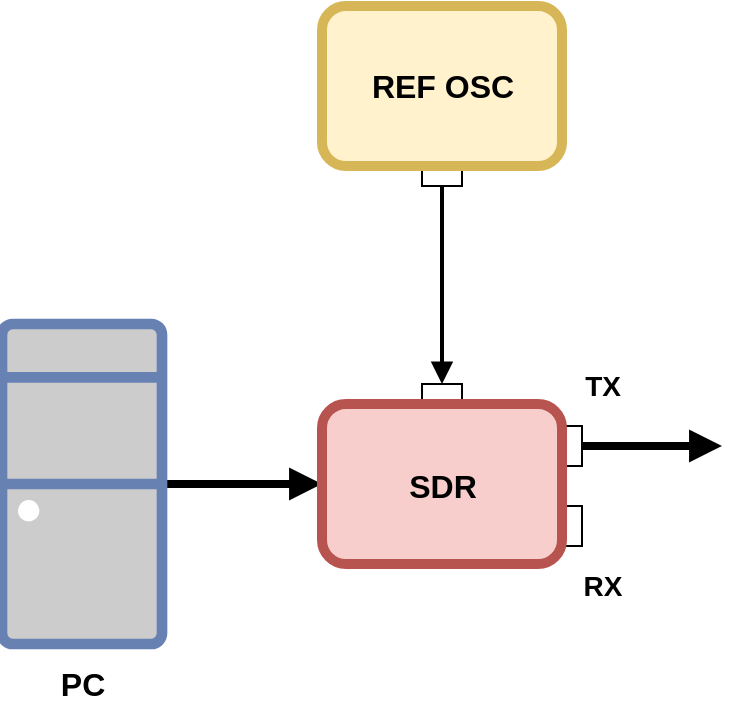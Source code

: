 <mxfile version="14.1.8" type="device" pages="6"><diagram id="qg06IvhT3tEKHE01WLcO" name="tx1_rx0_ext"><mxGraphModel dx="593" dy="354" grid="1" gridSize="10" guides="1" tooltips="1" connect="1" arrows="1" fold="1" page="1" pageScale="1" pageWidth="1169" pageHeight="827" math="0" shadow="0"><root><mxCell id="0"/><mxCell id="1" parent="0"/><mxCell id="dJn5wmmWebQkvDCZmLXJ-11" style="edgeStyle=orthogonalEdgeStyle;rounded=0;orthogonalLoop=1;jettySize=auto;html=1;entryX=0;entryY=0.5;entryDx=0;entryDy=0;strokeWidth=4;endArrow=block;endFill=1;" edge="1" parent="1" source="dJn5wmmWebQkvDCZmLXJ-3" target="dJn5wmmWebQkvDCZmLXJ-7"><mxGeometry relative="1" as="geometry"/></mxCell><mxCell id="dJn5wmmWebQkvDCZmLXJ-27" style="edgeStyle=orthogonalEdgeStyle;rounded=0;orthogonalLoop=1;jettySize=auto;html=1;entryX=0;entryY=0.5;entryDx=0;entryDy=0;endArrow=block;endFill=1;strokeWidth=2;" edge="1" parent="1" source="dJn5wmmWebQkvDCZmLXJ-26" target="dJn5wmmWebQkvDCZmLXJ-17"><mxGeometry relative="1" as="geometry"/></mxCell><mxCell id="dJn5wmmWebQkvDCZmLXJ-26" value="" style="rounded=0;whiteSpace=wrap;html=1;strokeWidth=1;direction=south;" vertex="1" parent="1"><mxGeometry x="650" y="240" width="20" height="10" as="geometry"/></mxCell><mxCell id="dJn5wmmWebQkvDCZmLXJ-17" value="" style="rounded=0;whiteSpace=wrap;html=1;strokeWidth=1;direction=south;" vertex="1" parent="1"><mxGeometry x="650" y="349" width="20" height="10" as="geometry"/></mxCell><mxCell id="dJn5wmmWebQkvDCZmLXJ-14" value="" style="rounded=0;whiteSpace=wrap;html=1;strokeWidth=1;" vertex="1" parent="1"><mxGeometry x="720" y="410" width="10" height="20" as="geometry"/></mxCell><mxCell id="dJn5wmmWebQkvDCZmLXJ-23" style="edgeStyle=orthogonalEdgeStyle;rounded=0;orthogonalLoop=1;jettySize=auto;html=1;endArrow=block;endFill=1;strokeWidth=4;" edge="1" parent="1" source="dJn5wmmWebQkvDCZmLXJ-13"><mxGeometry relative="1" as="geometry"><mxPoint x="800" y="380" as="targetPoint"/></mxGeometry></mxCell><mxCell id="dJn5wmmWebQkvDCZmLXJ-13" value="" style="rounded=0;whiteSpace=wrap;html=1;strokeWidth=1;" vertex="1" parent="1"><mxGeometry x="720" y="370" width="10" height="20" as="geometry"/></mxCell><mxCell id="dJn5wmmWebQkvDCZmLXJ-3" value="" style="fontColor=#0066CC;verticalAlign=top;verticalLabelPosition=bottom;labelPosition=center;align=center;html=1;outlineConnect=0;fillColor=#CCCCCC;strokeColor=#6881B3;gradientColor=none;gradientDirection=north;strokeWidth=2;shape=mxgraph.networks.desktop_pc;" vertex="1" parent="1"><mxGeometry x="440" y="319" width="80" height="160" as="geometry"/></mxCell><mxCell id="dJn5wmmWebQkvDCZmLXJ-4" value="&lt;span style=&quot;font-size: 16px&quot;&gt;&lt;b&gt;PC&lt;/b&gt;&lt;/span&gt;" style="text;html=1;resizable=0;autosize=1;align=center;verticalAlign=middle;points=[];fillColor=none;strokeColor=none;rounded=0;" vertex="1" parent="1"><mxGeometry x="460" y="489" width="40" height="20" as="geometry"/></mxCell><mxCell id="dJn5wmmWebQkvDCZmLXJ-7" value="" style="rounded=1;whiteSpace=wrap;html=1;fillColor=#f8cecc;strokeColor=#b85450;strokeWidth=5;" vertex="1" parent="1"><mxGeometry x="600" y="359" width="120" height="80" as="geometry"/></mxCell><mxCell id="dJn5wmmWebQkvDCZmLXJ-9" value="&lt;span style=&quot;font-size: 16px&quot;&gt;&lt;b&gt;SDR&lt;/b&gt;&lt;/span&gt;" style="text;html=1;resizable=0;autosize=1;align=center;verticalAlign=middle;points=[];fillColor=none;strokeColor=none;rounded=0;" vertex="1" parent="1"><mxGeometry x="635" y="390" width="50" height="20" as="geometry"/></mxCell><mxCell id="dJn5wmmWebQkvDCZmLXJ-19" value="&lt;b&gt;&lt;font style=&quot;font-size: 14px&quot;&gt;TX&lt;/font&gt;&lt;/b&gt;" style="text;html=1;resizable=0;autosize=1;align=center;verticalAlign=middle;points=[];fillColor=none;strokeColor=none;rounded=0;" vertex="1" parent="1"><mxGeometry x="725" y="340" width="30" height="20" as="geometry"/></mxCell><mxCell id="dJn5wmmWebQkvDCZmLXJ-21" value="&lt;b&gt;&lt;font style=&quot;font-size: 14px&quot;&gt;RX&lt;/font&gt;&lt;/b&gt;" style="text;html=1;resizable=0;autosize=1;align=center;verticalAlign=middle;points=[];fillColor=none;strokeColor=none;rounded=0;" vertex="1" parent="1"><mxGeometry x="725" y="440" width="30" height="20" as="geometry"/></mxCell><mxCell id="dJn5wmmWebQkvDCZmLXJ-24" value="" style="rounded=1;whiteSpace=wrap;html=1;fillColor=#fff2cc;strokeColor=#d6b656;strokeWidth=5;" vertex="1" parent="1"><mxGeometry x="600" y="160" width="120" height="80" as="geometry"/></mxCell><mxCell id="dJn5wmmWebQkvDCZmLXJ-25" value="&lt;span style=&quot;font-size: 16px&quot;&gt;&lt;b&gt;REF OSC&lt;/b&gt;&lt;/span&gt;" style="text;html=1;resizable=0;autosize=1;align=center;verticalAlign=middle;points=[];fillColor=none;strokeColor=none;rounded=0;" vertex="1" parent="1"><mxGeometry x="615" y="190" width="90" height="20" as="geometry"/></mxCell></root></mxGraphModel></diagram><diagram name="tx0_rx1_ext" id="Wb_TUvT0EITK7nM4myL5"><mxGraphModel dx="593" dy="354" grid="1" gridSize="10" guides="1" tooltips="1" connect="1" arrows="1" fold="1" page="1" pageScale="1" pageWidth="1169" pageHeight="827" math="0" shadow="0"><root><mxCell id="Sccch3WMgn7pZ1sRQyXY-0"/><mxCell id="Sccch3WMgn7pZ1sRQyXY-1" parent="Sccch3WMgn7pZ1sRQyXY-0"/><mxCell id="Sccch3WMgn7pZ1sRQyXY-2" style="edgeStyle=orthogonalEdgeStyle;rounded=0;orthogonalLoop=1;jettySize=auto;html=1;entryX=0;entryY=0.5;entryDx=0;entryDy=0;endArrow=block;endFill=1;strokeWidth=2;" edge="1" parent="Sccch3WMgn7pZ1sRQyXY-1" source="Sccch3WMgn7pZ1sRQyXY-3" target="Sccch3WMgn7pZ1sRQyXY-4"><mxGeometry relative="1" as="geometry"/></mxCell><mxCell id="Sccch3WMgn7pZ1sRQyXY-3" value="" style="rounded=0;whiteSpace=wrap;html=1;strokeWidth=1;direction=south;" vertex="1" parent="Sccch3WMgn7pZ1sRQyXY-1"><mxGeometry x="650" y="240" width="20" height="10" as="geometry"/></mxCell><mxCell id="Sccch3WMgn7pZ1sRQyXY-4" value="" style="rounded=0;whiteSpace=wrap;html=1;strokeWidth=1;direction=south;" vertex="1" parent="Sccch3WMgn7pZ1sRQyXY-1"><mxGeometry x="650" y="349" width="20" height="10" as="geometry"/></mxCell><mxCell id="Sccch3WMgn7pZ1sRQyXY-5" value="" style="rounded=0;whiteSpace=wrap;html=1;strokeWidth=1;" vertex="1" parent="Sccch3WMgn7pZ1sRQyXY-1"><mxGeometry x="720" y="410" width="10" height="20" as="geometry"/></mxCell><mxCell id="Sccch3WMgn7pZ1sRQyXY-7" value="" style="rounded=0;whiteSpace=wrap;html=1;strokeWidth=1;" vertex="1" parent="Sccch3WMgn7pZ1sRQyXY-1"><mxGeometry x="720" y="370" width="10" height="20" as="geometry"/></mxCell><mxCell id="Sccch3WMgn7pZ1sRQyXY-8" style="edgeStyle=orthogonalEdgeStyle;rounded=0;orthogonalLoop=1;jettySize=auto;html=1;strokeWidth=4;endArrow=block;endFill=1;exitX=0;exitY=0.5;exitDx=0;exitDy=0;" edge="1" parent="Sccch3WMgn7pZ1sRQyXY-1" source="Sccch3WMgn7pZ1sRQyXY-11" target="Sccch3WMgn7pZ1sRQyXY-9"><mxGeometry relative="1" as="geometry"/></mxCell><mxCell id="Sccch3WMgn7pZ1sRQyXY-9" value="" style="fontColor=#0066CC;verticalAlign=top;verticalLabelPosition=bottom;labelPosition=center;align=center;html=1;outlineConnect=0;fillColor=#CCCCCC;strokeColor=#6881B3;gradientColor=none;gradientDirection=north;strokeWidth=2;shape=mxgraph.networks.desktop_pc;" vertex="1" parent="Sccch3WMgn7pZ1sRQyXY-1"><mxGeometry x="440" y="319" width="80" height="160" as="geometry"/></mxCell><mxCell id="Sccch3WMgn7pZ1sRQyXY-10" value="&lt;span style=&quot;font-size: 16px&quot;&gt;&lt;b&gt;PC&lt;/b&gt;&lt;/span&gt;" style="text;html=1;resizable=0;autosize=1;align=center;verticalAlign=middle;points=[];fillColor=none;strokeColor=none;rounded=0;" vertex="1" parent="Sccch3WMgn7pZ1sRQyXY-1"><mxGeometry x="460" y="489" width="40" height="20" as="geometry"/></mxCell><mxCell id="Sccch3WMgn7pZ1sRQyXY-11" value="" style="rounded=1;whiteSpace=wrap;html=1;fillColor=#d5e8d4;strokeColor=#82b366;strokeWidth=5;" vertex="1" parent="Sccch3WMgn7pZ1sRQyXY-1"><mxGeometry x="600" y="359" width="120" height="80" as="geometry"/></mxCell><mxCell id="Sccch3WMgn7pZ1sRQyXY-12" value="&lt;span style=&quot;font-size: 16px&quot;&gt;&lt;b&gt;SDR&lt;/b&gt;&lt;/span&gt;" style="text;html=1;resizable=0;autosize=1;align=center;verticalAlign=middle;points=[];fillColor=none;strokeColor=none;rounded=0;" vertex="1" parent="Sccch3WMgn7pZ1sRQyXY-1"><mxGeometry x="635" y="390" width="50" height="20" as="geometry"/></mxCell><mxCell id="Sccch3WMgn7pZ1sRQyXY-13" value="&lt;b&gt;&lt;font style=&quot;font-size: 14px&quot;&gt;TX&lt;/font&gt;&lt;/b&gt;" style="text;html=1;resizable=0;autosize=1;align=center;verticalAlign=middle;points=[];fillColor=none;strokeColor=none;rounded=0;" vertex="1" parent="Sccch3WMgn7pZ1sRQyXY-1"><mxGeometry x="725" y="340" width="30" height="20" as="geometry"/></mxCell><mxCell id="Sccch3WMgn7pZ1sRQyXY-14" value="&lt;b&gt;&lt;font style=&quot;font-size: 14px&quot;&gt;RX&lt;/font&gt;&lt;/b&gt;" style="text;html=1;resizable=0;autosize=1;align=center;verticalAlign=middle;points=[];fillColor=none;strokeColor=none;rounded=0;" vertex="1" parent="Sccch3WMgn7pZ1sRQyXY-1"><mxGeometry x="725" y="440" width="30" height="20" as="geometry"/></mxCell><mxCell id="Sccch3WMgn7pZ1sRQyXY-15" value="" style="rounded=1;whiteSpace=wrap;html=1;fillColor=#fff2cc;strokeColor=#d6b656;strokeWidth=5;" vertex="1" parent="Sccch3WMgn7pZ1sRQyXY-1"><mxGeometry x="600" y="160" width="120" height="80" as="geometry"/></mxCell><mxCell id="Sccch3WMgn7pZ1sRQyXY-16" value="&lt;span style=&quot;font-size: 16px&quot;&gt;&lt;b&gt;REF OSC&lt;/b&gt;&lt;/span&gt;" style="text;html=1;resizable=0;autosize=1;align=center;verticalAlign=middle;points=[];fillColor=none;strokeColor=none;rounded=0;" vertex="1" parent="Sccch3WMgn7pZ1sRQyXY-1"><mxGeometry x="615" y="190" width="90" height="20" as="geometry"/></mxCell><mxCell id="wUB5Njvq6mS3g7nE7z3_-0" style="edgeStyle=orthogonalEdgeStyle;rounded=0;orthogonalLoop=1;jettySize=auto;html=1;endArrow=block;endFill=1;strokeWidth=4;" edge="1" parent="Sccch3WMgn7pZ1sRQyXY-1"><mxGeometry relative="1" as="geometry"><mxPoint x="730" y="419.79" as="targetPoint"/><mxPoint x="800" y="419.79" as="sourcePoint"/></mxGeometry></mxCell></root></mxGraphModel></diagram><diagram name="tx1_rx1_ext" id="cdSAd-I7YYDPz6hRFsaK"><mxGraphModel dx="593" dy="354" grid="1" gridSize="10" guides="1" tooltips="1" connect="1" arrows="1" fold="1" page="1" pageScale="1" pageWidth="1169" pageHeight="827" math="0" shadow="0"><root><mxCell id="qR8fcMiUegdcZjPCLYOr-0"/><mxCell id="qR8fcMiUegdcZjPCLYOr-1" parent="qR8fcMiUegdcZjPCLYOr-0"/><mxCell id="qR8fcMiUegdcZjPCLYOr-2" style="edgeStyle=orthogonalEdgeStyle;rounded=0;orthogonalLoop=1;jettySize=auto;html=1;entryX=0;entryY=0.5;entryDx=0;entryDy=0;endArrow=block;endFill=1;strokeWidth=2;" edge="1" parent="qR8fcMiUegdcZjPCLYOr-1" source="qR8fcMiUegdcZjPCLYOr-3" target="qR8fcMiUegdcZjPCLYOr-4"><mxGeometry relative="1" as="geometry"/></mxCell><mxCell id="qR8fcMiUegdcZjPCLYOr-3" value="" style="rounded=0;whiteSpace=wrap;html=1;strokeWidth=1;direction=south;" vertex="1" parent="qR8fcMiUegdcZjPCLYOr-1"><mxGeometry x="650" y="240" width="20" height="10" as="geometry"/></mxCell><mxCell id="qR8fcMiUegdcZjPCLYOr-4" value="" style="rounded=0;whiteSpace=wrap;html=1;strokeWidth=1;direction=south;" vertex="1" parent="qR8fcMiUegdcZjPCLYOr-1"><mxGeometry x="650" y="349" width="20" height="10" as="geometry"/></mxCell><mxCell id="qR8fcMiUegdcZjPCLYOr-5" value="" style="rounded=0;whiteSpace=wrap;html=1;strokeWidth=1;" vertex="1" parent="qR8fcMiUegdcZjPCLYOr-1"><mxGeometry x="720" y="410" width="10" height="20" as="geometry"/></mxCell><mxCell id="qR8fcMiUegdcZjPCLYOr-6" value="" style="rounded=0;whiteSpace=wrap;html=1;strokeWidth=1;" vertex="1" parent="qR8fcMiUegdcZjPCLYOr-1"><mxGeometry x="720" y="370" width="10" height="20" as="geometry"/></mxCell><mxCell id="qR8fcMiUegdcZjPCLYOr-7" style="edgeStyle=orthogonalEdgeStyle;rounded=0;orthogonalLoop=1;jettySize=auto;html=1;strokeWidth=4;endArrow=block;endFill=1;exitX=0;exitY=0.5;exitDx=0;exitDy=0;startArrow=block;startFill=1;" edge="1" parent="qR8fcMiUegdcZjPCLYOr-1" source="qR8fcMiUegdcZjPCLYOr-10" target="qR8fcMiUegdcZjPCLYOr-8"><mxGeometry relative="1" as="geometry"/></mxCell><mxCell id="qR8fcMiUegdcZjPCLYOr-8" value="" style="fontColor=#0066CC;verticalAlign=top;verticalLabelPosition=bottom;labelPosition=center;align=center;html=1;outlineConnect=0;fillColor=#CCCCCC;strokeColor=#6881B3;gradientColor=none;gradientDirection=north;strokeWidth=2;shape=mxgraph.networks.desktop_pc;" vertex="1" parent="qR8fcMiUegdcZjPCLYOr-1"><mxGeometry x="440" y="319" width="80" height="160" as="geometry"/></mxCell><mxCell id="qR8fcMiUegdcZjPCLYOr-9" value="&lt;span style=&quot;font-size: 16px&quot;&gt;&lt;b&gt;PC&lt;/b&gt;&lt;/span&gt;" style="text;html=1;resizable=0;autosize=1;align=center;verticalAlign=middle;points=[];fillColor=none;strokeColor=none;rounded=0;" vertex="1" parent="qR8fcMiUegdcZjPCLYOr-1"><mxGeometry x="460" y="489" width="40" height="20" as="geometry"/></mxCell><mxCell id="qR8fcMiUegdcZjPCLYOr-10" value="" style="rounded=1;whiteSpace=wrap;html=1;fillColor=#e1d5e7;strokeColor=#9673a6;strokeWidth=5;" vertex="1" parent="qR8fcMiUegdcZjPCLYOr-1"><mxGeometry x="600" y="359" width="120" height="80" as="geometry"/></mxCell><mxCell id="qR8fcMiUegdcZjPCLYOr-11" value="&lt;span style=&quot;font-size: 16px&quot;&gt;&lt;b&gt;SDR&lt;/b&gt;&lt;/span&gt;" style="text;html=1;resizable=0;autosize=1;align=center;verticalAlign=middle;points=[];fillColor=none;strokeColor=none;rounded=0;" vertex="1" parent="qR8fcMiUegdcZjPCLYOr-1"><mxGeometry x="635" y="390" width="50" height="20" as="geometry"/></mxCell><mxCell id="qR8fcMiUegdcZjPCLYOr-12" value="&lt;b&gt;&lt;font style=&quot;font-size: 14px&quot;&gt;TX&lt;/font&gt;&lt;/b&gt;" style="text;html=1;resizable=0;autosize=1;align=center;verticalAlign=middle;points=[];fillColor=none;strokeColor=none;rounded=0;" vertex="1" parent="qR8fcMiUegdcZjPCLYOr-1"><mxGeometry x="725" y="340" width="30" height="20" as="geometry"/></mxCell><mxCell id="qR8fcMiUegdcZjPCLYOr-13" value="&lt;b&gt;&lt;font style=&quot;font-size: 14px&quot;&gt;RX&lt;/font&gt;&lt;/b&gt;" style="text;html=1;resizable=0;autosize=1;align=center;verticalAlign=middle;points=[];fillColor=none;strokeColor=none;rounded=0;" vertex="1" parent="qR8fcMiUegdcZjPCLYOr-1"><mxGeometry x="725" y="440" width="30" height="20" as="geometry"/></mxCell><mxCell id="qR8fcMiUegdcZjPCLYOr-14" value="" style="rounded=1;whiteSpace=wrap;html=1;fillColor=#fff2cc;strokeColor=#d6b656;strokeWidth=5;" vertex="1" parent="qR8fcMiUegdcZjPCLYOr-1"><mxGeometry x="600" y="160" width="120" height="80" as="geometry"/></mxCell><mxCell id="qR8fcMiUegdcZjPCLYOr-15" value="&lt;span style=&quot;font-size: 16px&quot;&gt;&lt;b&gt;REF OSC&lt;/b&gt;&lt;/span&gt;" style="text;html=1;resizable=0;autosize=1;align=center;verticalAlign=middle;points=[];fillColor=none;strokeColor=none;rounded=0;" vertex="1" parent="qR8fcMiUegdcZjPCLYOr-1"><mxGeometry x="615" y="190" width="90" height="20" as="geometry"/></mxCell><mxCell id="qR8fcMiUegdcZjPCLYOr-16" style="edgeStyle=orthogonalEdgeStyle;orthogonalLoop=1;jettySize=auto;html=1;endArrow=block;endFill=1;strokeWidth=4;exitX=1;exitY=0.5;exitDx=0;exitDy=0;rounded=1;" edge="1" parent="qR8fcMiUegdcZjPCLYOr-1" source="qR8fcMiUegdcZjPCLYOr-6"><mxGeometry relative="1" as="geometry"><mxPoint x="730" y="419.79" as="targetPoint"/><mxPoint x="790" y="400" as="sourcePoint"/><Array as="points"><mxPoint x="800" y="380"/><mxPoint x="800" y="420"/></Array></mxGeometry></mxCell></root></mxGraphModel></diagram><diagram name="tx1_rx0_int" id="opd8MNG2kEyNn20Owylb"><mxGraphModel dx="593" dy="354" grid="1" gridSize="10" guides="1" tooltips="1" connect="1" arrows="1" fold="1" page="1" pageScale="1" pageWidth="1169" pageHeight="827" math="0" shadow="0"><root><mxCell id="lSSru55vhp7GHnmPj6gG-0"/><mxCell id="lSSru55vhp7GHnmPj6gG-1" parent="lSSru55vhp7GHnmPj6gG-0"/><mxCell id="lSSru55vhp7GHnmPj6gG-2" style="edgeStyle=orthogonalEdgeStyle;rounded=1;orthogonalLoop=1;jettySize=auto;html=1;entryX=0;entryY=0.5;entryDx=0;entryDy=0;endArrow=block;endFill=1;strokeWidth=2;exitX=0.826;exitY=-0.006;exitDx=0;exitDy=0;exitPerimeter=0;" edge="1" parent="lSSru55vhp7GHnmPj6gG-1" source="lSSru55vhp7GHnmPj6gG-11" target="lSSru55vhp7GHnmPj6gG-4"><mxGeometry relative="1" as="geometry"><Array as="points"><mxPoint x="699" y="320"/><mxPoint x="660" y="320"/></Array></mxGeometry></mxCell><mxCell id="lSSru55vhp7GHnmPj6gG-3" value="" style="rounded=0;whiteSpace=wrap;html=1;strokeWidth=1;direction=south;" vertex="1" parent="lSSru55vhp7GHnmPj6gG-1"><mxGeometry x="650" y="240" width="20" height="10" as="geometry"/></mxCell><mxCell id="lSSru55vhp7GHnmPj6gG-4" value="" style="rounded=0;whiteSpace=wrap;html=1;strokeWidth=1;direction=south;" vertex="1" parent="lSSru55vhp7GHnmPj6gG-1"><mxGeometry x="650" y="349" width="20" height="10" as="geometry"/></mxCell><mxCell id="lSSru55vhp7GHnmPj6gG-5" value="" style="rounded=0;whiteSpace=wrap;html=1;strokeWidth=1;" vertex="1" parent="lSSru55vhp7GHnmPj6gG-1"><mxGeometry x="720" y="410" width="10" height="20" as="geometry"/></mxCell><mxCell id="lSSru55vhp7GHnmPj6gG-6" style="edgeStyle=orthogonalEdgeStyle;rounded=0;orthogonalLoop=1;jettySize=auto;html=1;endArrow=block;endFill=1;strokeWidth=4;" edge="1" parent="lSSru55vhp7GHnmPj6gG-1" source="lSSru55vhp7GHnmPj6gG-7"><mxGeometry relative="1" as="geometry"><mxPoint x="800" y="380" as="targetPoint"/></mxGeometry></mxCell><mxCell id="lSSru55vhp7GHnmPj6gG-7" value="" style="rounded=0;whiteSpace=wrap;html=1;strokeWidth=1;" vertex="1" parent="lSSru55vhp7GHnmPj6gG-1"><mxGeometry x="720" y="370" width="10" height="20" as="geometry"/></mxCell><mxCell id="lSSru55vhp7GHnmPj6gG-8" style="edgeStyle=orthogonalEdgeStyle;rounded=0;orthogonalLoop=1;jettySize=auto;html=1;entryX=0;entryY=0.5;entryDx=0;entryDy=0;strokeWidth=4;endArrow=block;endFill=1;" edge="1" parent="lSSru55vhp7GHnmPj6gG-1" source="lSSru55vhp7GHnmPj6gG-9" target="lSSru55vhp7GHnmPj6gG-11"><mxGeometry relative="1" as="geometry"/></mxCell><mxCell id="lSSru55vhp7GHnmPj6gG-9" value="" style="fontColor=#0066CC;verticalAlign=top;verticalLabelPosition=bottom;labelPosition=center;align=center;html=1;outlineConnect=0;fillColor=#CCCCCC;strokeColor=#6881B3;gradientColor=none;gradientDirection=north;strokeWidth=2;shape=mxgraph.networks.desktop_pc;" vertex="1" parent="lSSru55vhp7GHnmPj6gG-1"><mxGeometry x="440" y="319" width="80" height="160" as="geometry"/></mxCell><mxCell id="lSSru55vhp7GHnmPj6gG-10" value="&lt;span style=&quot;font-size: 16px&quot;&gt;&lt;b&gt;PC&lt;/b&gt;&lt;/span&gt;" style="text;html=1;resizable=0;autosize=1;align=center;verticalAlign=middle;points=[];fillColor=none;strokeColor=none;rounded=0;" vertex="1" parent="lSSru55vhp7GHnmPj6gG-1"><mxGeometry x="460" y="489" width="40" height="20" as="geometry"/></mxCell><mxCell id="lSSru55vhp7GHnmPj6gG-11" value="" style="rounded=1;whiteSpace=wrap;html=1;fillColor=#f8cecc;strokeColor=#b85450;strokeWidth=5;" vertex="1" parent="lSSru55vhp7GHnmPj6gG-1"><mxGeometry x="600" y="359" width="120" height="80" as="geometry"/></mxCell><mxCell id="lSSru55vhp7GHnmPj6gG-12" value="&lt;span style=&quot;font-size: 16px&quot;&gt;&lt;b&gt;SDR&lt;/b&gt;&lt;/span&gt;" style="text;html=1;resizable=0;autosize=1;align=center;verticalAlign=middle;points=[];fillColor=none;strokeColor=none;rounded=0;" vertex="1" parent="lSSru55vhp7GHnmPj6gG-1"><mxGeometry x="635" y="390" width="50" height="20" as="geometry"/></mxCell><mxCell id="lSSru55vhp7GHnmPj6gG-13" value="&lt;b&gt;&lt;font style=&quot;font-size: 14px&quot;&gt;TX&lt;/font&gt;&lt;/b&gt;" style="text;html=1;resizable=0;autosize=1;align=center;verticalAlign=middle;points=[];fillColor=none;strokeColor=none;rounded=0;" vertex="1" parent="lSSru55vhp7GHnmPj6gG-1"><mxGeometry x="725" y="340" width="30" height="20" as="geometry"/></mxCell><mxCell id="lSSru55vhp7GHnmPj6gG-14" value="&lt;b&gt;&lt;font style=&quot;font-size: 14px&quot;&gt;RX&lt;/font&gt;&lt;/b&gt;" style="text;html=1;resizable=0;autosize=1;align=center;verticalAlign=middle;points=[];fillColor=none;strokeColor=none;rounded=0;" vertex="1" parent="lSSru55vhp7GHnmPj6gG-1"><mxGeometry x="725" y="440" width="30" height="20" as="geometry"/></mxCell><mxCell id="lSSru55vhp7GHnmPj6gG-15" value="" style="rounded=1;whiteSpace=wrap;html=1;fillColor=#fff2cc;strokeColor=#d6b656;strokeWidth=5;" vertex="1" parent="lSSru55vhp7GHnmPj6gG-1"><mxGeometry x="600" y="160" width="120" height="80" as="geometry"/></mxCell><mxCell id="lSSru55vhp7GHnmPj6gG-16" value="&lt;span style=&quot;font-size: 16px&quot;&gt;&lt;b&gt;REF OSC&lt;/b&gt;&lt;/span&gt;" style="text;html=1;resizable=0;autosize=1;align=center;verticalAlign=middle;points=[];fillColor=none;strokeColor=none;rounded=0;" vertex="1" parent="lSSru55vhp7GHnmPj6gG-1"><mxGeometry x="615" y="190" width="90" height="20" as="geometry"/></mxCell></root></mxGraphModel></diagram><diagram name="tx0_rx1_int" id="sl_32KQeRVcsa3sc7eYq"><mxGraphModel dx="593" dy="354" grid="1" gridSize="10" guides="1" tooltips="1" connect="1" arrows="1" fold="1" page="1" pageScale="1" pageWidth="1169" pageHeight="827" math="0" shadow="0"><root><mxCell id="xI8-eNol0Denm7DPV9hn-0"/><mxCell id="xI8-eNol0Denm7DPV9hn-1" parent="xI8-eNol0Denm7DPV9hn-0"/><mxCell id="xI8-eNol0Denm7DPV9hn-2" style="edgeStyle=orthogonalEdgeStyle;rounded=1;orthogonalLoop=1;jettySize=auto;html=1;entryX=0;entryY=0.5;entryDx=0;entryDy=0;endArrow=block;endFill=1;strokeWidth=2;exitX=0.826;exitY=-0.006;exitDx=0;exitDy=0;exitPerimeter=0;" edge="1" parent="xI8-eNol0Denm7DPV9hn-1" source="xI8-eNol0Denm7DPV9hn-11" target="xI8-eNol0Denm7DPV9hn-4"><mxGeometry relative="1" as="geometry"><Array as="points"><mxPoint x="699" y="320"/><mxPoint x="660" y="320"/></Array></mxGeometry></mxCell><mxCell id="xI8-eNol0Denm7DPV9hn-3" value="" style="rounded=0;whiteSpace=wrap;html=1;strokeWidth=1;direction=south;" vertex="1" parent="xI8-eNol0Denm7DPV9hn-1"><mxGeometry x="650" y="240" width="20" height="10" as="geometry"/></mxCell><mxCell id="xI8-eNol0Denm7DPV9hn-4" value="" style="rounded=0;whiteSpace=wrap;html=1;strokeWidth=1;direction=south;" vertex="1" parent="xI8-eNol0Denm7DPV9hn-1"><mxGeometry x="650" y="349" width="20" height="10" as="geometry"/></mxCell><mxCell id="xI8-eNol0Denm7DPV9hn-5" value="" style="rounded=0;whiteSpace=wrap;html=1;strokeWidth=1;" vertex="1" parent="xI8-eNol0Denm7DPV9hn-1"><mxGeometry x="720" y="410" width="10" height="20" as="geometry"/></mxCell><mxCell id="xI8-eNol0Denm7DPV9hn-7" value="" style="rounded=0;whiteSpace=wrap;html=1;strokeWidth=1;" vertex="1" parent="xI8-eNol0Denm7DPV9hn-1"><mxGeometry x="720" y="370" width="10" height="20" as="geometry"/></mxCell><mxCell id="xI8-eNol0Denm7DPV9hn-8" style="edgeStyle=orthogonalEdgeStyle;rounded=0;orthogonalLoop=1;jettySize=auto;html=1;strokeWidth=4;endArrow=block;endFill=1;exitX=0;exitY=0.5;exitDx=0;exitDy=0;" edge="1" parent="xI8-eNol0Denm7DPV9hn-1" source="xI8-eNol0Denm7DPV9hn-11" target="xI8-eNol0Denm7DPV9hn-9"><mxGeometry relative="1" as="geometry"/></mxCell><mxCell id="xI8-eNol0Denm7DPV9hn-9" value="" style="fontColor=#0066CC;verticalAlign=top;verticalLabelPosition=bottom;labelPosition=center;align=center;html=1;outlineConnect=0;fillColor=#CCCCCC;strokeColor=#6881B3;gradientColor=none;gradientDirection=north;strokeWidth=2;shape=mxgraph.networks.desktop_pc;" vertex="1" parent="xI8-eNol0Denm7DPV9hn-1"><mxGeometry x="440" y="319" width="80" height="160" as="geometry"/></mxCell><mxCell id="xI8-eNol0Denm7DPV9hn-10" value="&lt;span style=&quot;font-size: 16px&quot;&gt;&lt;b&gt;PC&lt;/b&gt;&lt;/span&gt;" style="text;html=1;resizable=0;autosize=1;align=center;verticalAlign=middle;points=[];fillColor=none;strokeColor=none;rounded=0;" vertex="1" parent="xI8-eNol0Denm7DPV9hn-1"><mxGeometry x="460" y="489" width="40" height="20" as="geometry"/></mxCell><mxCell id="xI8-eNol0Denm7DPV9hn-11" value="" style="rounded=1;whiteSpace=wrap;html=1;fillColor=#d5e8d4;strokeColor=#82b366;strokeWidth=5;" vertex="1" parent="xI8-eNol0Denm7DPV9hn-1"><mxGeometry x="600" y="359" width="120" height="80" as="geometry"/></mxCell><mxCell id="xI8-eNol0Denm7DPV9hn-12" value="&lt;span style=&quot;font-size: 16px&quot;&gt;&lt;b&gt;SDR&lt;/b&gt;&lt;/span&gt;" style="text;html=1;resizable=0;autosize=1;align=center;verticalAlign=middle;points=[];fillColor=none;strokeColor=none;rounded=0;" vertex="1" parent="xI8-eNol0Denm7DPV9hn-1"><mxGeometry x="635" y="390" width="50" height="20" as="geometry"/></mxCell><mxCell id="xI8-eNol0Denm7DPV9hn-13" value="&lt;b&gt;&lt;font style=&quot;font-size: 14px&quot;&gt;TX&lt;/font&gt;&lt;/b&gt;" style="text;html=1;resizable=0;autosize=1;align=center;verticalAlign=middle;points=[];fillColor=none;strokeColor=none;rounded=0;" vertex="1" parent="xI8-eNol0Denm7DPV9hn-1"><mxGeometry x="725" y="340" width="30" height="20" as="geometry"/></mxCell><mxCell id="xI8-eNol0Denm7DPV9hn-14" value="&lt;b&gt;&lt;font style=&quot;font-size: 14px&quot;&gt;RX&lt;/font&gt;&lt;/b&gt;" style="text;html=1;resizable=0;autosize=1;align=center;verticalAlign=middle;points=[];fillColor=none;strokeColor=none;rounded=0;" vertex="1" parent="xI8-eNol0Denm7DPV9hn-1"><mxGeometry x="725" y="440" width="30" height="20" as="geometry"/></mxCell><mxCell id="xI8-eNol0Denm7DPV9hn-15" value="" style="rounded=1;whiteSpace=wrap;html=1;fillColor=#fff2cc;strokeColor=#d6b656;strokeWidth=5;" vertex="1" parent="xI8-eNol0Denm7DPV9hn-1"><mxGeometry x="600" y="160" width="120" height="80" as="geometry"/></mxCell><mxCell id="xI8-eNol0Denm7DPV9hn-16" value="&lt;span style=&quot;font-size: 16px&quot;&gt;&lt;b&gt;REF OSC&lt;/b&gt;&lt;/span&gt;" style="text;html=1;resizable=0;autosize=1;align=center;verticalAlign=middle;points=[];fillColor=none;strokeColor=none;rounded=0;" vertex="1" parent="xI8-eNol0Denm7DPV9hn-1"><mxGeometry x="615" y="190" width="90" height="20" as="geometry"/></mxCell><mxCell id="xI8-eNol0Denm7DPV9hn-17" style="edgeStyle=orthogonalEdgeStyle;rounded=0;orthogonalLoop=1;jettySize=auto;html=1;endArrow=block;endFill=1;strokeWidth=4;" edge="1" parent="xI8-eNol0Denm7DPV9hn-1"><mxGeometry relative="1" as="geometry"><mxPoint x="730" y="419.76" as="targetPoint"/><mxPoint x="800" y="419.76" as="sourcePoint"/></mxGeometry></mxCell></root></mxGraphModel></diagram><diagram name="tx1_rx1_int" id="f5WSMlZrnBD9pdvhDXY6"><mxGraphModel dx="593" dy="354" grid="1" gridSize="10" guides="1" tooltips="1" connect="1" arrows="1" fold="1" page="1" pageScale="1" pageWidth="1169" pageHeight="827" math="0" shadow="0"><root><mxCell id="C8EitlZysn3ZJcy35D3y-0"/><mxCell id="C8EitlZysn3ZJcy35D3y-1" parent="C8EitlZysn3ZJcy35D3y-0"/><mxCell id="C8EitlZysn3ZJcy35D3y-7" style="edgeStyle=orthogonalEdgeStyle;rounded=0;orthogonalLoop=1;jettySize=auto;html=1;strokeWidth=4;endArrow=block;endFill=1;exitX=0;exitY=0.5;exitDx=0;exitDy=0;startArrow=block;startFill=1;" edge="1" parent="C8EitlZysn3ZJcy35D3y-1" source="C8EitlZysn3ZJcy35D3y-10" target="C8EitlZysn3ZJcy35D3y-8"><mxGeometry relative="1" as="geometry"/></mxCell><mxCell id="C8EitlZysn3ZJcy35D3y-2" style="edgeStyle=orthogonalEdgeStyle;rounded=1;orthogonalLoop=1;jettySize=auto;html=1;entryX=0;entryY=0.5;entryDx=0;entryDy=0;endArrow=block;endFill=1;strokeWidth=2;exitX=0.829;exitY=-0.011;exitDx=0;exitDy=0;exitPerimeter=0;" edge="1" parent="C8EitlZysn3ZJcy35D3y-1" source="C8EitlZysn3ZJcy35D3y-10" target="C8EitlZysn3ZJcy35D3y-4"><mxGeometry relative="1" as="geometry"><Array as="points"><mxPoint x="700" y="320"/><mxPoint x="660" y="320"/></Array></mxGeometry></mxCell><mxCell id="C8EitlZysn3ZJcy35D3y-3" value="" style="rounded=0;whiteSpace=wrap;html=1;strokeWidth=1;direction=south;" vertex="1" parent="C8EitlZysn3ZJcy35D3y-1"><mxGeometry x="650" y="240" width="20" height="10" as="geometry"/></mxCell><mxCell id="C8EitlZysn3ZJcy35D3y-4" value="" style="rounded=0;whiteSpace=wrap;html=1;strokeWidth=1;direction=south;" vertex="1" parent="C8EitlZysn3ZJcy35D3y-1"><mxGeometry x="650" y="349" width="20" height="10" as="geometry"/></mxCell><mxCell id="C8EitlZysn3ZJcy35D3y-5" value="" style="rounded=0;whiteSpace=wrap;html=1;strokeWidth=1;" vertex="1" parent="C8EitlZysn3ZJcy35D3y-1"><mxGeometry x="720" y="410" width="10" height="20" as="geometry"/></mxCell><mxCell id="C8EitlZysn3ZJcy35D3y-6" value="" style="rounded=0;whiteSpace=wrap;html=1;strokeWidth=1;" vertex="1" parent="C8EitlZysn3ZJcy35D3y-1"><mxGeometry x="720" y="370" width="10" height="20" as="geometry"/></mxCell><mxCell id="C8EitlZysn3ZJcy35D3y-8" value="" style="fontColor=#0066CC;verticalAlign=top;verticalLabelPosition=bottom;labelPosition=center;align=center;html=1;outlineConnect=0;fillColor=#CCCCCC;strokeColor=#6881B3;gradientColor=none;gradientDirection=north;strokeWidth=2;shape=mxgraph.networks.desktop_pc;" vertex="1" parent="C8EitlZysn3ZJcy35D3y-1"><mxGeometry x="440" y="319" width="80" height="160" as="geometry"/></mxCell><mxCell id="C8EitlZysn3ZJcy35D3y-9" value="&lt;span style=&quot;font-size: 16px&quot;&gt;&lt;b&gt;PC&lt;/b&gt;&lt;/span&gt;" style="text;html=1;resizable=0;autosize=1;align=center;verticalAlign=middle;points=[];fillColor=none;strokeColor=none;rounded=0;" vertex="1" parent="C8EitlZysn3ZJcy35D3y-1"><mxGeometry x="460" y="489" width="40" height="20" as="geometry"/></mxCell><mxCell id="C8EitlZysn3ZJcy35D3y-10" value="" style="rounded=1;whiteSpace=wrap;html=1;fillColor=#e1d5e7;strokeColor=#9673a6;strokeWidth=5;" vertex="1" parent="C8EitlZysn3ZJcy35D3y-1"><mxGeometry x="600" y="359" width="120" height="80" as="geometry"/></mxCell><mxCell id="C8EitlZysn3ZJcy35D3y-11" value="&lt;span style=&quot;font-size: 16px&quot;&gt;&lt;b&gt;SDR&lt;/b&gt;&lt;/span&gt;" style="text;html=1;resizable=0;autosize=1;align=center;verticalAlign=middle;points=[];fillColor=none;strokeColor=none;rounded=0;" vertex="1" parent="C8EitlZysn3ZJcy35D3y-1"><mxGeometry x="635" y="390" width="50" height="20" as="geometry"/></mxCell><mxCell id="C8EitlZysn3ZJcy35D3y-12" value="&lt;b&gt;&lt;font style=&quot;font-size: 14px&quot;&gt;TX&lt;/font&gt;&lt;/b&gt;" style="text;html=1;resizable=0;autosize=1;align=center;verticalAlign=middle;points=[];fillColor=none;strokeColor=none;rounded=0;" vertex="1" parent="C8EitlZysn3ZJcy35D3y-1"><mxGeometry x="725" y="340" width="30" height="20" as="geometry"/></mxCell><mxCell id="C8EitlZysn3ZJcy35D3y-13" value="&lt;b&gt;&lt;font style=&quot;font-size: 14px&quot;&gt;RX&lt;/font&gt;&lt;/b&gt;" style="text;html=1;resizable=0;autosize=1;align=center;verticalAlign=middle;points=[];fillColor=none;strokeColor=none;rounded=0;" vertex="1" parent="C8EitlZysn3ZJcy35D3y-1"><mxGeometry x="725" y="440" width="30" height="20" as="geometry"/></mxCell><mxCell id="C8EitlZysn3ZJcy35D3y-14" value="" style="rounded=1;whiteSpace=wrap;html=1;fillColor=#fff2cc;strokeColor=#d6b656;strokeWidth=5;" vertex="1" parent="C8EitlZysn3ZJcy35D3y-1"><mxGeometry x="600" y="160" width="120" height="80" as="geometry"/></mxCell><mxCell id="C8EitlZysn3ZJcy35D3y-15" value="&lt;span style=&quot;font-size: 16px&quot;&gt;&lt;b&gt;REF OSC&lt;/b&gt;&lt;/span&gt;" style="text;html=1;resizable=0;autosize=1;align=center;verticalAlign=middle;points=[];fillColor=none;strokeColor=none;rounded=0;" vertex="1" parent="C8EitlZysn3ZJcy35D3y-1"><mxGeometry x="615" y="190" width="90" height="20" as="geometry"/></mxCell><mxCell id="C8EitlZysn3ZJcy35D3y-16" style="edgeStyle=orthogonalEdgeStyle;orthogonalLoop=1;jettySize=auto;html=1;endArrow=block;endFill=1;strokeWidth=4;exitX=1;exitY=0.5;exitDx=0;exitDy=0;rounded=1;" edge="1" parent="C8EitlZysn3ZJcy35D3y-1" source="C8EitlZysn3ZJcy35D3y-6"><mxGeometry relative="1" as="geometry"><mxPoint x="730" y="419.79" as="targetPoint"/><mxPoint x="790" y="400" as="sourcePoint"/><Array as="points"><mxPoint x="800" y="380"/><mxPoint x="800" y="420"/></Array></mxGeometry></mxCell></root></mxGraphModel></diagram></mxfile>